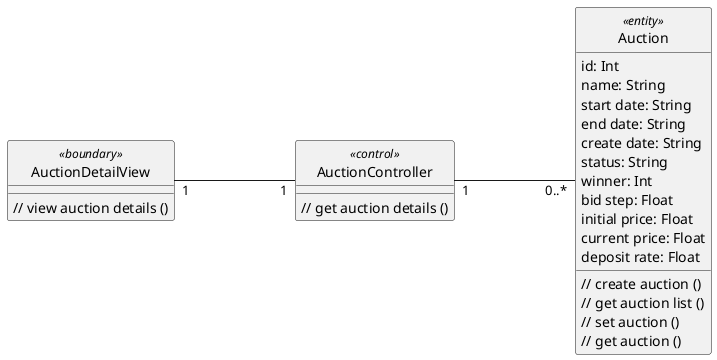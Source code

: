 @startuml 
left to right direction
skinparam classAttributeIconSize 0
skinparam linetype ortho
hide circle
class AuctionDetailView <<boundary>> {

    // view auction details ()

    }

class AuctionController <<control>> {
    
    // get auction details ()

    }

class Auction <<entity>> {
    id: Int
    name: String
    start date: String
    end date: String
    create date: String
    status: String
    winner: Int
    bid step: Float
    initial price: Float
    current price: Float
    deposit rate: Float
    // create auction ()
    // get auction list ()
    // set auction ()
    // get auction ()

    }


AuctionDetailView "1" --- "1" AuctionController

AuctionController "1" --- "0..*" Auction


@enduml